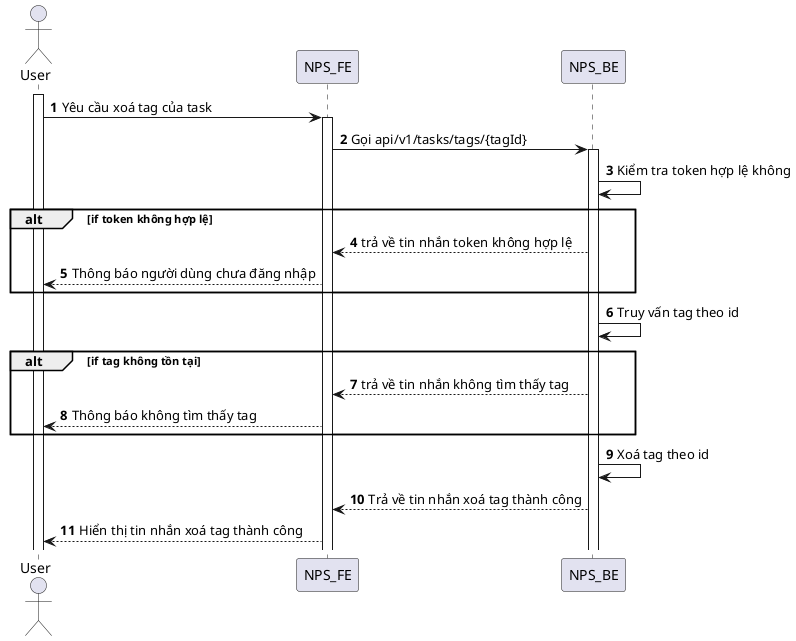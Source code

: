 @startuml
autonumber
actor User
activate User
User -> NPS_FE: Yêu cầu xoá tag của task
activate NPS_FE
NPS_FE -> NPS_BE: Gọi api/v1/tasks/tags/{tagId}
activate NPS_BE
NPS_BE -> NPS_BE: Kiểm tra token hợp lệ không
alt if token không hợp lệ
NPS_BE --> NPS_FE: trả về tin nhắn token không hợp lệ
NPS_FE --> User: Thông báo người dùng chưa đăng nhập
end
NPS_BE -> NPS_BE: Truy vấn tag theo id
alt if tag không tồn tại
NPS_BE --> NPS_FE: trả về tin nhắn không tìm thấy tag
NPS_FE --> User: Thông báo không tìm thấy tag
end
NPS_BE -> NPS_BE: Xoá tag theo id
NPS_BE --> NPS_FE: Trả về tin nhắn xoá tag thành công
NPS_FE --> User: Hiển thị tin nhắn xoá tag thành công
@enduml